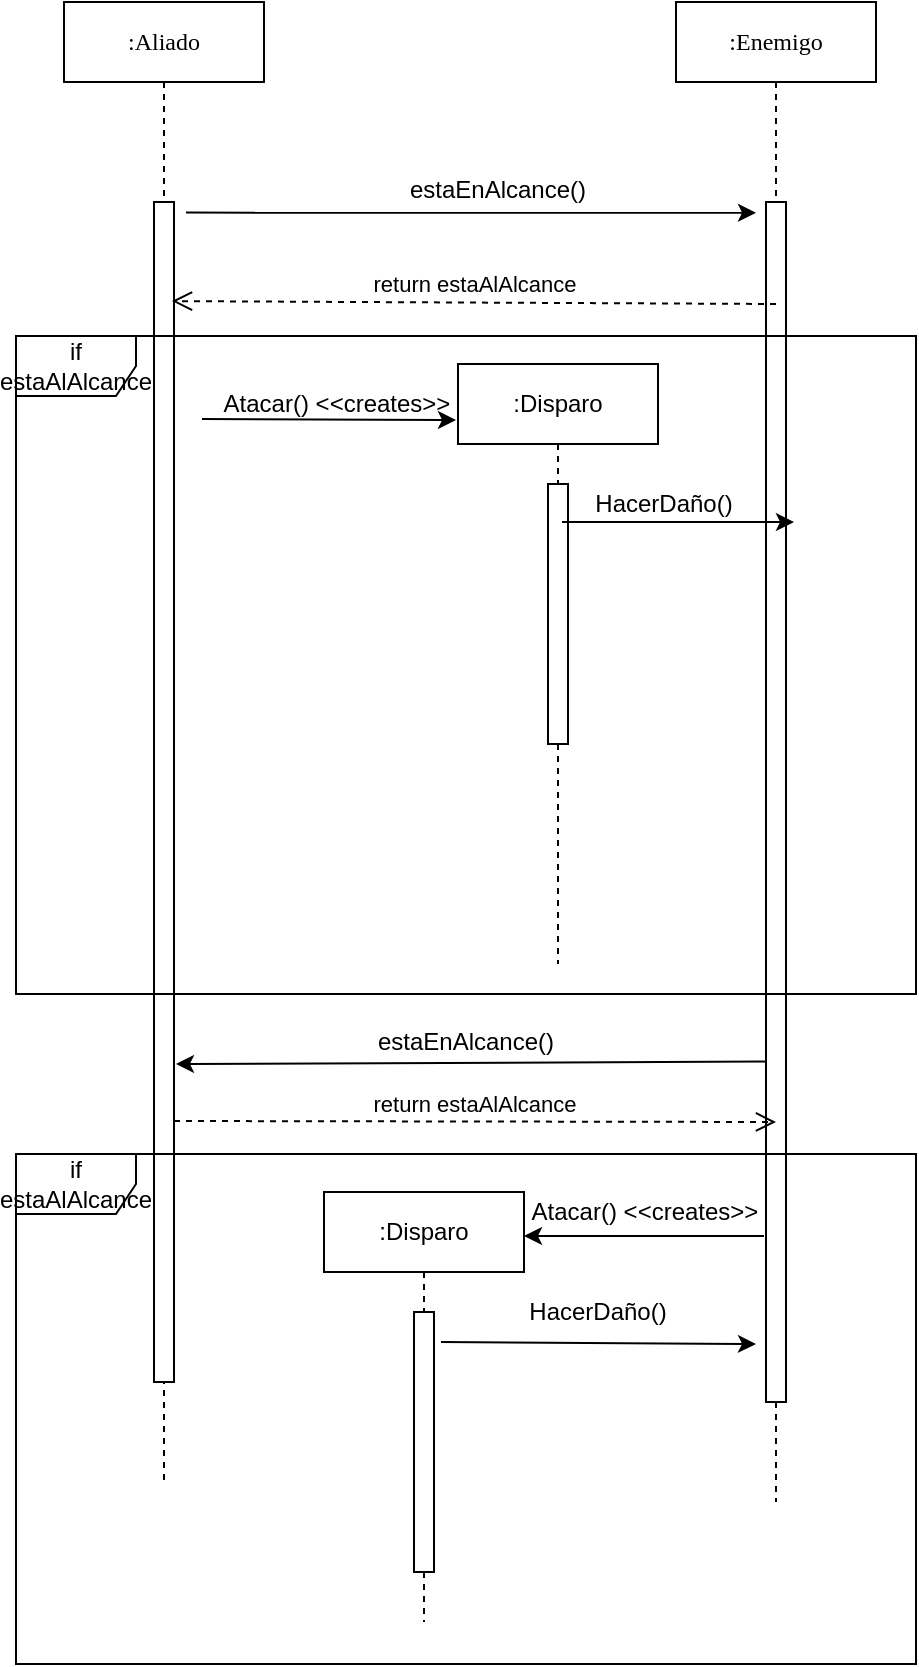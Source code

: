 <mxfile version="11.2.8" type="device" pages="1"><diagram name="Page-1" id="13e1069c-82ec-6db2-03f1-153e76fe0fe0"><mxGraphModel dx="1408" dy="780" grid="1" gridSize="10" guides="1" tooltips="1" connect="1" arrows="1" fold="1" page="1" pageScale="1" pageWidth="1100" pageHeight="850" background="#ffffff" math="0" shadow="0"><root><mxCell id="0"/><mxCell id="1" parent="0"/><mxCell id="7baba1c4bc27f4b0-8" value=":Aliado" style="shape=umlLifeline;perimeter=lifelinePerimeter;whiteSpace=wrap;html=1;container=1;collapsible=0;recursiveResize=0;outlineConnect=0;rounded=0;shadow=0;comic=0;labelBackgroundColor=none;strokeColor=#000000;strokeWidth=1;fillColor=#FFFFFF;fontFamily=Verdana;fontSize=12;fontColor=#000000;align=center;" parent="1" vertex="1"><mxGeometry x="114" y="80" width="100" height="740" as="geometry"/></mxCell><mxCell id="7baba1c4bc27f4b0-9" value="" style="html=1;points=[];perimeter=orthogonalPerimeter;rounded=0;shadow=0;comic=0;labelBackgroundColor=none;strokeColor=#000000;strokeWidth=1;fillColor=#FFFFFF;fontFamily=Verdana;fontSize=12;fontColor=#000000;align=center;" parent="7baba1c4bc27f4b0-8" vertex="1"><mxGeometry x="45" y="100" width="10" height="590" as="geometry"/></mxCell><mxCell id="GATtniz6XSK7HlSQc_Gg-4" value="Atacar() &amp;lt;&amp;lt;creates&amp;gt;&amp;gt;" style="text;html=1;strokeColor=none;fillColor=none;align=center;verticalAlign=middle;whiteSpace=wrap;rounded=0;" vertex="1" parent="1"><mxGeometry x="190" y="271" width="121" height="20" as="geometry"/></mxCell><mxCell id="GATtniz6XSK7HlSQc_Gg-5" value=":Disparo" style="shape=umlLifeline;perimeter=lifelinePerimeter;whiteSpace=wrap;html=1;container=1;collapsible=0;recursiveResize=0;outlineConnect=0;" vertex="1" parent="1"><mxGeometry x="311" y="261" width="100" height="300" as="geometry"/></mxCell><mxCell id="GATtniz6XSK7HlSQc_Gg-6" value="" style="html=1;points=[];perimeter=orthogonalPerimeter;" vertex="1" parent="GATtniz6XSK7HlSQc_Gg-5"><mxGeometry x="45" y="60" width="10" height="130" as="geometry"/></mxCell><mxCell id="GATtniz6XSK7HlSQc_Gg-8" value="HacerDaño()" style="text;html=1;strokeColor=none;fillColor=none;align=center;verticalAlign=middle;whiteSpace=wrap;rounded=0;" vertex="1" parent="1"><mxGeometry x="394" y="321" width="40" height="20" as="geometry"/></mxCell><mxCell id="GATtniz6XSK7HlSQc_Gg-10" value=":Enemigo&lt;br&gt;" style="shape=umlLifeline;perimeter=lifelinePerimeter;whiteSpace=wrap;html=1;container=1;collapsible=0;recursiveResize=0;outlineConnect=0;rounded=0;shadow=0;comic=0;labelBackgroundColor=none;strokeColor=#000000;strokeWidth=1;fillColor=#FFFFFF;fontFamily=Verdana;fontSize=12;fontColor=#000000;align=center;" vertex="1" parent="1"><mxGeometry x="420" y="80" width="100" height="750" as="geometry"/></mxCell><mxCell id="GATtniz6XSK7HlSQc_Gg-11" value="" style="html=1;points=[];perimeter=orthogonalPerimeter;rounded=0;shadow=0;comic=0;labelBackgroundColor=none;strokeColor=#000000;strokeWidth=1;fillColor=#FFFFFF;fontFamily=Verdana;fontSize=12;fontColor=#000000;align=center;" vertex="1" parent="GATtniz6XSK7HlSQc_Gg-10"><mxGeometry x="45" y="100" width="10" height="600" as="geometry"/></mxCell><mxCell id="GATtniz6XSK7HlSQc_Gg-13" value="" style="endArrow=classic;html=1;" edge="1" parent="1"><mxGeometry width="50" height="50" relative="1" as="geometry"><mxPoint x="363" y="340" as="sourcePoint"/><mxPoint x="479" y="340" as="targetPoint"/></mxGeometry></mxCell><mxCell id="GATtniz6XSK7HlSQc_Gg-15" value="" style="endArrow=classic;html=1;" edge="1" parent="1"><mxGeometry width="50" height="50" relative="1" as="geometry"><mxPoint x="183" y="288.5" as="sourcePoint"/><mxPoint x="310" y="289" as="targetPoint"/></mxGeometry></mxCell><mxCell id="GATtniz6XSK7HlSQc_Gg-16" value="" style="endArrow=classic;html=1;entryX=-0.5;entryY=0.009;entryDx=0;entryDy=0;entryPerimeter=0;exitX=1.6;exitY=0.009;exitDx=0;exitDy=0;exitPerimeter=0;" edge="1" parent="1" source="7baba1c4bc27f4b0-9" target="GATtniz6XSK7HlSQc_Gg-11"><mxGeometry width="50" height="50" relative="1" as="geometry"><mxPoint x="183" y="200" as="sourcePoint"/><mxPoint x="452.5" y="200" as="targetPoint"/></mxGeometry></mxCell><mxCell id="GATtniz6XSK7HlSQc_Gg-17" value="estaEnAlcance()&lt;br&gt;" style="text;html=1;strokeColor=none;fillColor=none;align=center;verticalAlign=middle;whiteSpace=wrap;rounded=0;" vertex="1" parent="1"><mxGeometry x="276" y="164" width="110" height="20" as="geometry"/></mxCell><mxCell id="GATtniz6XSK7HlSQc_Gg-18" value="return estaAlAlcance" style="html=1;verticalAlign=bottom;endArrow=open;dashed=1;endSize=8;entryX=0.9;entryY=0.084;entryDx=0;entryDy=0;entryPerimeter=0;" edge="1" parent="1" target="7baba1c4bc27f4b0-9"><mxGeometry relative="1" as="geometry"><mxPoint x="470" y="231" as="sourcePoint"/><mxPoint x="398.5" y="230" as="targetPoint"/></mxGeometry></mxCell><mxCell id="GATtniz6XSK7HlSQc_Gg-21" value="if estaAlAlcance" style="shape=umlFrame;whiteSpace=wrap;html=1;rounded=0;" vertex="1" parent="1"><mxGeometry x="90" y="247" width="450" height="329" as="geometry"/></mxCell><mxCell id="GATtniz6XSK7HlSQc_Gg-22" value="Atacar() &amp;lt;&amp;lt;creates&amp;gt;&amp;gt;" style="text;html=1;strokeColor=none;fillColor=none;align=center;verticalAlign=middle;whiteSpace=wrap;rounded=0;" vertex="1" parent="1"><mxGeometry x="344" y="675" width="121" height="20" as="geometry"/></mxCell><mxCell id="GATtniz6XSK7HlSQc_Gg-23" value=":Disparo" style="shape=umlLifeline;perimeter=lifelinePerimeter;whiteSpace=wrap;html=1;container=1;collapsible=0;recursiveResize=0;outlineConnect=0;" vertex="1" parent="1"><mxGeometry x="244" y="675" width="100" height="215" as="geometry"/></mxCell><mxCell id="GATtniz6XSK7HlSQc_Gg-24" value="" style="html=1;points=[];perimeter=orthogonalPerimeter;" vertex="1" parent="GATtniz6XSK7HlSQc_Gg-23"><mxGeometry x="45" y="60" width="10" height="130" as="geometry"/></mxCell><mxCell id="GATtniz6XSK7HlSQc_Gg-25" value="HacerDaño()" style="text;html=1;strokeColor=none;fillColor=none;align=center;verticalAlign=middle;whiteSpace=wrap;rounded=0;" vertex="1" parent="1"><mxGeometry x="361" y="725" width="40" height="20" as="geometry"/></mxCell><mxCell id="GATtniz6XSK7HlSQc_Gg-26" value="" style="endArrow=classic;html=1;" edge="1" parent="1"><mxGeometry width="50" height="50" relative="1" as="geometry"><mxPoint x="464" y="697" as="sourcePoint"/><mxPoint x="344" y="697" as="targetPoint"/></mxGeometry></mxCell><mxCell id="GATtniz6XSK7HlSQc_Gg-27" value="" style="endArrow=classic;html=1;" edge="1" parent="1"><mxGeometry width="50" height="50" relative="1" as="geometry"><mxPoint x="302.5" y="750" as="sourcePoint"/><mxPoint x="460" y="751" as="targetPoint"/></mxGeometry></mxCell><mxCell id="GATtniz6XSK7HlSQc_Gg-28" value="return estaAlAlcance" style="html=1;verticalAlign=bottom;endArrow=open;dashed=1;endSize=8;" edge="1" parent="1"><mxGeometry relative="1" as="geometry"><mxPoint x="169" y="639.5" as="sourcePoint"/><mxPoint x="470" y="640" as="targetPoint"/></mxGeometry></mxCell><mxCell id="GATtniz6XSK7HlSQc_Gg-29" value="if estaAlAlcance" style="shape=umlFrame;whiteSpace=wrap;html=1;rounded=0;" vertex="1" parent="1"><mxGeometry x="90" y="656" width="450" height="255" as="geometry"/></mxCell><mxCell id="GATtniz6XSK7HlSQc_Gg-31" value="" style="endArrow=classic;html=1;exitX=1.6;exitY=0.009;exitDx=0;exitDy=0;exitPerimeter=0;" edge="1" parent="1"><mxGeometry width="50" height="50" relative="1" as="geometry"><mxPoint x="464.5" y="609.81" as="sourcePoint"/><mxPoint x="170" y="611" as="targetPoint"/></mxGeometry></mxCell><mxCell id="GATtniz6XSK7HlSQc_Gg-33" value="estaEnAlcance()&lt;br&gt;" style="text;html=1;strokeColor=none;fillColor=none;align=center;verticalAlign=middle;whiteSpace=wrap;rounded=0;" vertex="1" parent="1"><mxGeometry x="260" y="590" width="110" height="20" as="geometry"/></mxCell></root></mxGraphModel></diagram></mxfile>